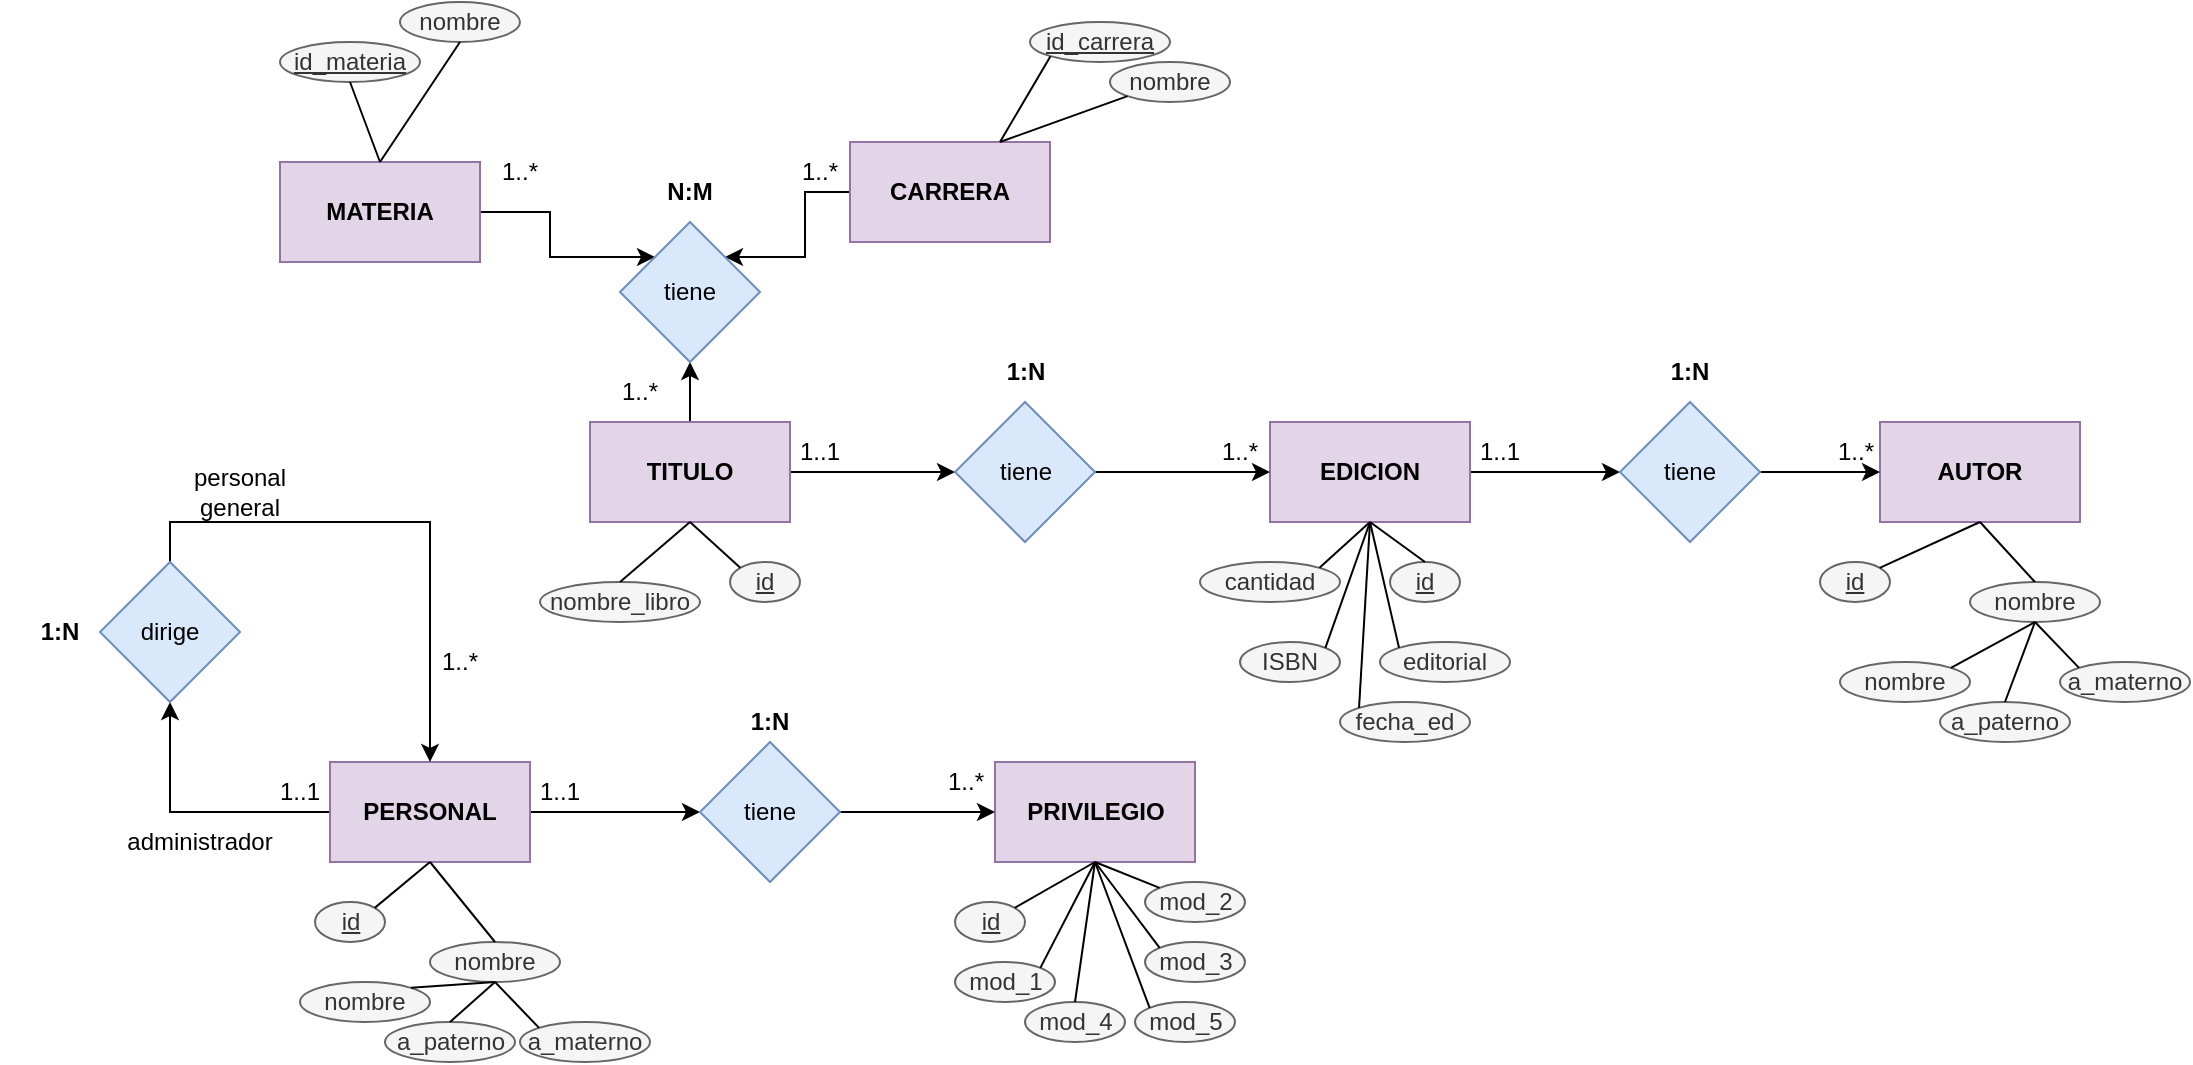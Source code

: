 <mxfile version="22.0.8" type="github">
  <diagram name="Página-1" id="HSlP6FoqzkFBQRf3kzmR">
    <mxGraphModel dx="475" dy="274" grid="1" gridSize="10" guides="1" tooltips="1" connect="1" arrows="1" fold="1" page="1" pageScale="1" pageWidth="1920" pageHeight="1200" math="0" shadow="0">
      <root>
        <mxCell id="0" />
        <mxCell id="1" parent="0" />
        <mxCell id="H_gzaQT-T3fIODqOxsTe-75" style="edgeStyle=orthogonalEdgeStyle;rounded=0;orthogonalLoop=1;jettySize=auto;html=1;exitX=1;exitY=0.5;exitDx=0;exitDy=0;entryX=0;entryY=0.5;entryDx=0;entryDy=0;" edge="1" parent="1" source="H_gzaQT-T3fIODqOxsTe-1" target="H_gzaQT-T3fIODqOxsTe-74">
          <mxGeometry relative="1" as="geometry" />
        </mxCell>
        <mxCell id="H_gzaQT-T3fIODqOxsTe-80" style="edgeStyle=orthogonalEdgeStyle;rounded=0;orthogonalLoop=1;jettySize=auto;html=1;exitX=0.5;exitY=0;exitDx=0;exitDy=0;entryX=0.5;entryY=1;entryDx=0;entryDy=0;" edge="1" parent="1" source="H_gzaQT-T3fIODqOxsTe-1" target="H_gzaQT-T3fIODqOxsTe-77">
          <mxGeometry relative="1" as="geometry" />
        </mxCell>
        <mxCell id="H_gzaQT-T3fIODqOxsTe-1" value="TITULO" style="rounded=0;whiteSpace=wrap;html=1;fillColor=#e1d5e7;strokeColor=#9673a6;fontStyle=1" vertex="1" parent="1">
          <mxGeometry x="445" y="210" width="100" height="50" as="geometry" />
        </mxCell>
        <mxCell id="H_gzaQT-T3fIODqOxsTe-85" style="edgeStyle=orthogonalEdgeStyle;rounded=0;orthogonalLoop=1;jettySize=auto;html=1;exitX=1;exitY=0.5;exitDx=0;exitDy=0;entryX=0;entryY=0.5;entryDx=0;entryDy=0;" edge="1" parent="1" source="H_gzaQT-T3fIODqOxsTe-2" target="H_gzaQT-T3fIODqOxsTe-84">
          <mxGeometry relative="1" as="geometry" />
        </mxCell>
        <mxCell id="H_gzaQT-T3fIODqOxsTe-88" style="edgeStyle=orthogonalEdgeStyle;rounded=0;orthogonalLoop=1;jettySize=auto;html=1;exitX=0;exitY=0.5;exitDx=0;exitDy=0;entryX=0.5;entryY=1;entryDx=0;entryDy=0;" edge="1" parent="1" source="H_gzaQT-T3fIODqOxsTe-2" target="H_gzaQT-T3fIODqOxsTe-87">
          <mxGeometry relative="1" as="geometry" />
        </mxCell>
        <mxCell id="H_gzaQT-T3fIODqOxsTe-2" value="PERSONAL" style="rounded=0;whiteSpace=wrap;html=1;fillColor=#e1d5e7;strokeColor=#9673a6;fontStyle=1" vertex="1" parent="1">
          <mxGeometry x="315" y="380" width="100" height="50" as="geometry" />
        </mxCell>
        <mxCell id="H_gzaQT-T3fIODqOxsTe-78" style="edgeStyle=orthogonalEdgeStyle;rounded=0;orthogonalLoop=1;jettySize=auto;html=1;exitX=0;exitY=0.5;exitDx=0;exitDy=0;entryX=1;entryY=0;entryDx=0;entryDy=0;" edge="1" parent="1" source="H_gzaQT-T3fIODqOxsTe-3" target="H_gzaQT-T3fIODqOxsTe-77">
          <mxGeometry relative="1" as="geometry" />
        </mxCell>
        <mxCell id="H_gzaQT-T3fIODqOxsTe-3" value="CARRERA" style="rounded=0;whiteSpace=wrap;html=1;fillColor=#e1d5e7;strokeColor=#9673a6;fontStyle=1" vertex="1" parent="1">
          <mxGeometry x="575" y="70" width="100" height="50" as="geometry" />
        </mxCell>
        <mxCell id="H_gzaQT-T3fIODqOxsTe-79" style="edgeStyle=orthogonalEdgeStyle;rounded=0;orthogonalLoop=1;jettySize=auto;html=1;exitX=1;exitY=0.5;exitDx=0;exitDy=0;entryX=0;entryY=0;entryDx=0;entryDy=0;" edge="1" parent="1" source="H_gzaQT-T3fIODqOxsTe-4" target="H_gzaQT-T3fIODqOxsTe-77">
          <mxGeometry relative="1" as="geometry" />
        </mxCell>
        <mxCell id="H_gzaQT-T3fIODqOxsTe-4" value="MATERIA" style="rounded=0;whiteSpace=wrap;html=1;fillColor=#e1d5e7;strokeColor=#9673a6;fontStyle=1" vertex="1" parent="1">
          <mxGeometry x="290" y="80" width="100" height="50" as="geometry" />
        </mxCell>
        <mxCell id="H_gzaQT-T3fIODqOxsTe-6" value="id_materia" style="ellipse;whiteSpace=wrap;html=1;fillColor=#f5f5f5;strokeColor=#666666;fontColor=#333333;fontStyle=4" vertex="1" parent="1">
          <mxGeometry x="290" y="20" width="70" height="20" as="geometry" />
        </mxCell>
        <mxCell id="H_gzaQT-T3fIODqOxsTe-7" value="nombre" style="ellipse;whiteSpace=wrap;html=1;fillColor=#f5f5f5;strokeColor=#666666;fontColor=#333333;" vertex="1" parent="1">
          <mxGeometry x="350" width="60" height="20" as="geometry" />
        </mxCell>
        <mxCell id="H_gzaQT-T3fIODqOxsTe-11" value="nombre" style="ellipse;whiteSpace=wrap;html=1;fillColor=#f5f5f5;strokeColor=#666666;fontColor=#333333;" vertex="1" parent="1">
          <mxGeometry x="705" y="30" width="60" height="20" as="geometry" />
        </mxCell>
        <mxCell id="H_gzaQT-T3fIODqOxsTe-12" value="nombre_libro" style="ellipse;whiteSpace=wrap;html=1;fillColor=#f5f5f5;strokeColor=#666666;fontColor=#333333;" vertex="1" parent="1">
          <mxGeometry x="420" y="290" width="80" height="20" as="geometry" />
        </mxCell>
        <mxCell id="H_gzaQT-T3fIODqOxsTe-16" value="fecha_ed" style="ellipse;whiteSpace=wrap;html=1;fillColor=#f5f5f5;strokeColor=#666666;fontColor=#333333;" vertex="1" parent="1">
          <mxGeometry x="820" y="350" width="65" height="20" as="geometry" />
        </mxCell>
        <mxCell id="H_gzaQT-T3fIODqOxsTe-18" value="cantidad" style="ellipse;whiteSpace=wrap;html=1;fillColor=#f5f5f5;strokeColor=#666666;fontColor=#333333;" vertex="1" parent="1">
          <mxGeometry x="750" y="280" width="70" height="20" as="geometry" />
        </mxCell>
        <mxCell id="H_gzaQT-T3fIODqOxsTe-20" value="id" style="ellipse;whiteSpace=wrap;html=1;fillColor=#f5f5f5;strokeColor=#666666;fontColor=#333333;fontStyle=4" vertex="1" parent="1">
          <mxGeometry x="1060" y="280" width="35" height="20" as="geometry" />
        </mxCell>
        <mxCell id="H_gzaQT-T3fIODqOxsTe-21" value="id_carrera" style="ellipse;whiteSpace=wrap;html=1;fillColor=#f5f5f5;strokeColor=#666666;fontColor=#333333;fontStyle=4" vertex="1" parent="1">
          <mxGeometry x="665" y="10" width="70" height="20" as="geometry" />
        </mxCell>
        <mxCell id="H_gzaQT-T3fIODqOxsTe-22" value="PRIVILEGIO" style="rounded=0;whiteSpace=wrap;html=1;fillColor=#e1d5e7;strokeColor=#9673a6;fontStyle=1" vertex="1" parent="1">
          <mxGeometry x="647.5" y="380" width="100" height="50" as="geometry" />
        </mxCell>
        <mxCell id="H_gzaQT-T3fIODqOxsTe-82" style="edgeStyle=orthogonalEdgeStyle;rounded=0;orthogonalLoop=1;jettySize=auto;html=1;exitX=1;exitY=0.5;exitDx=0;exitDy=0;entryX=0;entryY=0.5;entryDx=0;entryDy=0;" edge="1" parent="1" source="H_gzaQT-T3fIODqOxsTe-23" target="H_gzaQT-T3fIODqOxsTe-81">
          <mxGeometry relative="1" as="geometry" />
        </mxCell>
        <mxCell id="H_gzaQT-T3fIODqOxsTe-23" value="EDICION" style="rounded=0;whiteSpace=wrap;html=1;fillColor=#e1d5e7;strokeColor=#9673a6;fontStyle=1" vertex="1" parent="1">
          <mxGeometry x="785" y="210" width="100" height="50" as="geometry" />
        </mxCell>
        <mxCell id="H_gzaQT-T3fIODqOxsTe-25" value="AUTOR" style="rounded=0;whiteSpace=wrap;html=1;fillColor=#e1d5e7;strokeColor=#9673a6;fontStyle=1" vertex="1" parent="1">
          <mxGeometry x="1090" y="210" width="100" height="50" as="geometry" />
        </mxCell>
        <mxCell id="H_gzaQT-T3fIODqOxsTe-26" value="ISBN" style="ellipse;whiteSpace=wrap;html=1;fillColor=#f5f5f5;strokeColor=#666666;fontColor=#333333;" vertex="1" parent="1">
          <mxGeometry x="770" y="320" width="50" height="20" as="geometry" />
        </mxCell>
        <mxCell id="H_gzaQT-T3fIODqOxsTe-27" value="editorial" style="ellipse;whiteSpace=wrap;html=1;fillColor=#f5f5f5;strokeColor=#666666;fontColor=#333333;" vertex="1" parent="1">
          <mxGeometry x="840" y="320" width="65" height="20" as="geometry" />
        </mxCell>
        <mxCell id="H_gzaQT-T3fIODqOxsTe-28" value="a_paterno" style="ellipse;whiteSpace=wrap;html=1;fillColor=#f5f5f5;strokeColor=#666666;fontColor=#333333;" vertex="1" parent="1">
          <mxGeometry x="1120" y="350" width="65" height="20" as="geometry" />
        </mxCell>
        <mxCell id="H_gzaQT-T3fIODqOxsTe-29" value="a_materno" style="ellipse;whiteSpace=wrap;html=1;fillColor=#f5f5f5;strokeColor=#666666;fontColor=#333333;" vertex="1" parent="1">
          <mxGeometry x="1180" y="330" width="65" height="20" as="geometry" />
        </mxCell>
        <mxCell id="H_gzaQT-T3fIODqOxsTe-30" value="nombre" style="ellipse;whiteSpace=wrap;html=1;fillColor=#f5f5f5;strokeColor=#666666;fontColor=#333333;" vertex="1" parent="1">
          <mxGeometry x="1070" y="330" width="65" height="20" as="geometry" />
        </mxCell>
        <mxCell id="H_gzaQT-T3fIODqOxsTe-31" value="nombre" style="ellipse;whiteSpace=wrap;html=1;fillColor=#f5f5f5;strokeColor=#666666;fontColor=#333333;" vertex="1" parent="1">
          <mxGeometry x="1135" y="290" width="65" height="20" as="geometry" />
        </mxCell>
        <mxCell id="H_gzaQT-T3fIODqOxsTe-32" value="id" style="ellipse;whiteSpace=wrap;html=1;fillColor=#f5f5f5;strokeColor=#666666;fontColor=#333333;fontStyle=4" vertex="1" parent="1">
          <mxGeometry x="845" y="280" width="35" height="20" as="geometry" />
        </mxCell>
        <mxCell id="H_gzaQT-T3fIODqOxsTe-34" value="id" style="ellipse;whiteSpace=wrap;html=1;fillColor=#f5f5f5;strokeColor=#666666;fontColor=#333333;fontStyle=4" vertex="1" parent="1">
          <mxGeometry x="515" y="280" width="35" height="20" as="geometry" />
        </mxCell>
        <mxCell id="H_gzaQT-T3fIODqOxsTe-35" value="id" style="ellipse;whiteSpace=wrap;html=1;fillColor=#f5f5f5;strokeColor=#666666;fontColor=#333333;fontStyle=4" vertex="1" parent="1">
          <mxGeometry x="307.5" y="450" width="35" height="20" as="geometry" />
        </mxCell>
        <mxCell id="H_gzaQT-T3fIODqOxsTe-36" value="a_paterno" style="ellipse;whiteSpace=wrap;html=1;fillColor=#f5f5f5;strokeColor=#666666;fontColor=#333333;" vertex="1" parent="1">
          <mxGeometry x="342.5" y="510" width="65" height="20" as="geometry" />
        </mxCell>
        <mxCell id="H_gzaQT-T3fIODqOxsTe-37" value="a_materno" style="ellipse;whiteSpace=wrap;html=1;fillColor=#f5f5f5;strokeColor=#666666;fontColor=#333333;" vertex="1" parent="1">
          <mxGeometry x="410" y="510" width="65" height="20" as="geometry" />
        </mxCell>
        <mxCell id="H_gzaQT-T3fIODqOxsTe-38" value="nombre" style="ellipse;whiteSpace=wrap;html=1;fillColor=#f5f5f5;strokeColor=#666666;fontColor=#333333;" vertex="1" parent="1">
          <mxGeometry x="300" y="490" width="65" height="20" as="geometry" />
        </mxCell>
        <mxCell id="H_gzaQT-T3fIODqOxsTe-39" value="nombre" style="ellipse;whiteSpace=wrap;html=1;fillColor=#f5f5f5;strokeColor=#666666;fontColor=#333333;" vertex="1" parent="1">
          <mxGeometry x="365" y="470" width="65" height="20" as="geometry" />
        </mxCell>
        <mxCell id="H_gzaQT-T3fIODqOxsTe-40" value="id" style="ellipse;whiteSpace=wrap;html=1;fillColor=#f5f5f5;strokeColor=#666666;fontColor=#333333;fontStyle=4" vertex="1" parent="1">
          <mxGeometry x="627.5" y="450" width="35" height="20" as="geometry" />
        </mxCell>
        <mxCell id="H_gzaQT-T3fIODqOxsTe-41" value="mod_1" style="ellipse;whiteSpace=wrap;html=1;fillColor=#f5f5f5;strokeColor=#666666;fontColor=#333333;fontStyle=0" vertex="1" parent="1">
          <mxGeometry x="627.5" y="480" width="50" height="20" as="geometry" />
        </mxCell>
        <mxCell id="H_gzaQT-T3fIODqOxsTe-42" value="mod_2" style="ellipse;whiteSpace=wrap;html=1;fillColor=#f5f5f5;strokeColor=#666666;fontColor=#333333;fontStyle=0" vertex="1" parent="1">
          <mxGeometry x="722.5" y="440" width="50" height="20" as="geometry" />
        </mxCell>
        <mxCell id="H_gzaQT-T3fIODqOxsTe-43" value="mod_3" style="ellipse;whiteSpace=wrap;html=1;fillColor=#f5f5f5;strokeColor=#666666;fontColor=#333333;fontStyle=0" vertex="1" parent="1">
          <mxGeometry x="722.5" y="470" width="50" height="20" as="geometry" />
        </mxCell>
        <mxCell id="H_gzaQT-T3fIODqOxsTe-44" value="mod_4" style="ellipse;whiteSpace=wrap;html=1;fillColor=#f5f5f5;strokeColor=#666666;fontColor=#333333;fontStyle=0" vertex="1" parent="1">
          <mxGeometry x="662.5" y="500" width="50" height="20" as="geometry" />
        </mxCell>
        <mxCell id="H_gzaQT-T3fIODqOxsTe-45" value="mod_5" style="ellipse;whiteSpace=wrap;html=1;fillColor=#f5f5f5;strokeColor=#666666;fontColor=#333333;fontStyle=0" vertex="1" parent="1">
          <mxGeometry x="717.5" y="500" width="50" height="20" as="geometry" />
        </mxCell>
        <mxCell id="H_gzaQT-T3fIODqOxsTe-46" value="" style="endArrow=none;html=1;rounded=0;entryX=0.5;entryY=1;entryDx=0;entryDy=0;exitX=0.5;exitY=0;exitDx=0;exitDy=0;" edge="1" parent="1" source="H_gzaQT-T3fIODqOxsTe-4" target="H_gzaQT-T3fIODqOxsTe-6">
          <mxGeometry width="50" height="50" relative="1" as="geometry">
            <mxPoint x="460" y="150" as="sourcePoint" />
            <mxPoint x="510" y="100" as="targetPoint" />
          </mxGeometry>
        </mxCell>
        <mxCell id="H_gzaQT-T3fIODqOxsTe-47" value="" style="endArrow=none;html=1;rounded=0;entryX=0.5;entryY=1;entryDx=0;entryDy=0;exitX=0.5;exitY=0;exitDx=0;exitDy=0;" edge="1" parent="1" source="H_gzaQT-T3fIODqOxsTe-4" target="H_gzaQT-T3fIODqOxsTe-7">
          <mxGeometry width="50" height="50" relative="1" as="geometry">
            <mxPoint x="350" y="90" as="sourcePoint" />
            <mxPoint x="335" y="50" as="targetPoint" />
          </mxGeometry>
        </mxCell>
        <mxCell id="H_gzaQT-T3fIODqOxsTe-48" value="" style="endArrow=none;html=1;rounded=0;entryX=0;entryY=1;entryDx=0;entryDy=0;exitX=0.75;exitY=0;exitDx=0;exitDy=0;" edge="1" parent="1" source="H_gzaQT-T3fIODqOxsTe-3" target="H_gzaQT-T3fIODqOxsTe-11">
          <mxGeometry width="50" height="50" relative="1" as="geometry">
            <mxPoint x="685" y="140" as="sourcePoint" />
            <mxPoint x="735" y="90" as="targetPoint" />
          </mxGeometry>
        </mxCell>
        <mxCell id="H_gzaQT-T3fIODqOxsTe-49" value="" style="endArrow=none;html=1;rounded=0;entryX=0;entryY=1;entryDx=0;entryDy=0;exitX=0.75;exitY=0;exitDx=0;exitDy=0;" edge="1" parent="1" source="H_gzaQT-T3fIODqOxsTe-3" target="H_gzaQT-T3fIODqOxsTe-21">
          <mxGeometry width="50" height="50" relative="1" as="geometry">
            <mxPoint x="660" y="80" as="sourcePoint" />
            <mxPoint x="745" y="60" as="targetPoint" />
          </mxGeometry>
        </mxCell>
        <mxCell id="H_gzaQT-T3fIODqOxsTe-50" value="" style="endArrow=none;html=1;rounded=0;entryX=0.5;entryY=1;entryDx=0;entryDy=0;exitX=0.5;exitY=0;exitDx=0;exitDy=0;" edge="1" parent="1" source="H_gzaQT-T3fIODqOxsTe-12" target="H_gzaQT-T3fIODqOxsTe-1">
          <mxGeometry width="50" height="50" relative="1" as="geometry">
            <mxPoint x="470" y="310" as="sourcePoint" />
            <mxPoint x="520" y="260" as="targetPoint" />
          </mxGeometry>
        </mxCell>
        <mxCell id="H_gzaQT-T3fIODqOxsTe-51" value="" style="endArrow=none;html=1;rounded=0;entryX=0.5;entryY=1;entryDx=0;entryDy=0;exitX=0;exitY=0;exitDx=0;exitDy=0;" edge="1" parent="1" source="H_gzaQT-T3fIODqOxsTe-34" target="H_gzaQT-T3fIODqOxsTe-1">
          <mxGeometry width="50" height="50" relative="1" as="geometry">
            <mxPoint x="470" y="300" as="sourcePoint" />
            <mxPoint x="506" y="276" as="targetPoint" />
          </mxGeometry>
        </mxCell>
        <mxCell id="H_gzaQT-T3fIODqOxsTe-52" value="" style="endArrow=none;html=1;rounded=0;entryX=0.5;entryY=1;entryDx=0;entryDy=0;exitX=0.5;exitY=0;exitDx=0;exitDy=0;" edge="1" parent="1" source="H_gzaQT-T3fIODqOxsTe-32" target="H_gzaQT-T3fIODqOxsTe-23">
          <mxGeometry width="50" height="50" relative="1" as="geometry">
            <mxPoint x="830" y="310" as="sourcePoint" />
            <mxPoint x="880" y="260" as="targetPoint" />
          </mxGeometry>
        </mxCell>
        <mxCell id="H_gzaQT-T3fIODqOxsTe-53" value="" style="endArrow=none;html=1;rounded=0;entryX=0.5;entryY=1;entryDx=0;entryDy=0;exitX=1;exitY=0;exitDx=0;exitDy=0;" edge="1" parent="1" source="H_gzaQT-T3fIODqOxsTe-18" target="H_gzaQT-T3fIODqOxsTe-23">
          <mxGeometry width="50" height="50" relative="1" as="geometry">
            <mxPoint x="873" y="290" as="sourcePoint" />
            <mxPoint x="845" y="270" as="targetPoint" />
          </mxGeometry>
        </mxCell>
        <mxCell id="H_gzaQT-T3fIODqOxsTe-54" value="" style="endArrow=none;html=1;rounded=0;entryX=0.5;entryY=1;entryDx=0;entryDy=0;exitX=0;exitY=0;exitDx=0;exitDy=0;" edge="1" parent="1" source="H_gzaQT-T3fIODqOxsTe-27" target="H_gzaQT-T3fIODqOxsTe-23">
          <mxGeometry width="50" height="50" relative="1" as="geometry">
            <mxPoint x="820" y="293" as="sourcePoint" />
            <mxPoint x="845" y="270" as="targetPoint" />
          </mxGeometry>
        </mxCell>
        <mxCell id="H_gzaQT-T3fIODqOxsTe-56" value="" style="endArrow=none;html=1;rounded=0;entryX=0.5;entryY=1;entryDx=0;entryDy=0;exitX=0;exitY=0;exitDx=0;exitDy=0;" edge="1" parent="1" source="H_gzaQT-T3fIODqOxsTe-16" target="H_gzaQT-T3fIODqOxsTe-23">
          <mxGeometry width="50" height="50" relative="1" as="geometry">
            <mxPoint x="859" y="333" as="sourcePoint" />
            <mxPoint x="845" y="270" as="targetPoint" />
          </mxGeometry>
        </mxCell>
        <mxCell id="H_gzaQT-T3fIODqOxsTe-57" value="" style="endArrow=none;html=1;rounded=0;entryX=0.5;entryY=1;entryDx=0;entryDy=0;exitX=1;exitY=0;exitDx=0;exitDy=0;" edge="1" parent="1" source="H_gzaQT-T3fIODqOxsTe-26" target="H_gzaQT-T3fIODqOxsTe-23">
          <mxGeometry width="50" height="50" relative="1" as="geometry">
            <mxPoint x="839" y="363" as="sourcePoint" />
            <mxPoint x="845" y="270" as="targetPoint" />
          </mxGeometry>
        </mxCell>
        <mxCell id="H_gzaQT-T3fIODqOxsTe-58" value="" style="endArrow=none;html=1;rounded=0;entryX=0.5;entryY=1;entryDx=0;entryDy=0;exitX=1;exitY=0;exitDx=0;exitDy=0;" edge="1" parent="1" source="H_gzaQT-T3fIODqOxsTe-20" target="H_gzaQT-T3fIODqOxsTe-25">
          <mxGeometry width="50" height="50" relative="1" as="geometry">
            <mxPoint x="1070" y="310" as="sourcePoint" />
            <mxPoint x="1120" y="260" as="targetPoint" />
          </mxGeometry>
        </mxCell>
        <mxCell id="H_gzaQT-T3fIODqOxsTe-59" value="" style="endArrow=none;html=1;rounded=0;entryX=0.5;entryY=1;entryDx=0;entryDy=0;exitX=0.5;exitY=0;exitDx=0;exitDy=0;" edge="1" parent="1" source="H_gzaQT-T3fIODqOxsTe-31" target="H_gzaQT-T3fIODqOxsTe-25">
          <mxGeometry width="50" height="50" relative="1" as="geometry">
            <mxPoint x="1100" y="293" as="sourcePoint" />
            <mxPoint x="1150" y="270" as="targetPoint" />
          </mxGeometry>
        </mxCell>
        <mxCell id="H_gzaQT-T3fIODqOxsTe-60" value="" style="endArrow=none;html=1;rounded=0;entryX=0.5;entryY=1;entryDx=0;entryDy=0;exitX=0.5;exitY=0;exitDx=0;exitDy=0;" edge="1" parent="1" source="H_gzaQT-T3fIODqOxsTe-28" target="H_gzaQT-T3fIODqOxsTe-31">
          <mxGeometry width="50" height="50" relative="1" as="geometry">
            <mxPoint x="1178" y="300" as="sourcePoint" />
            <mxPoint x="1150" y="270" as="targetPoint" />
          </mxGeometry>
        </mxCell>
        <mxCell id="H_gzaQT-T3fIODqOxsTe-61" value="" style="endArrow=none;html=1;rounded=0;entryX=0.5;entryY=1;entryDx=0;entryDy=0;exitX=1;exitY=0;exitDx=0;exitDy=0;" edge="1" parent="1" source="H_gzaQT-T3fIODqOxsTe-30" target="H_gzaQT-T3fIODqOxsTe-31">
          <mxGeometry width="50" height="50" relative="1" as="geometry">
            <mxPoint x="1163" y="360" as="sourcePoint" />
            <mxPoint x="1178" y="320" as="targetPoint" />
          </mxGeometry>
        </mxCell>
        <mxCell id="H_gzaQT-T3fIODqOxsTe-62" value="" style="endArrow=none;html=1;rounded=0;entryX=0.5;entryY=1;entryDx=0;entryDy=0;exitX=0;exitY=0;exitDx=0;exitDy=0;" edge="1" parent="1" source="H_gzaQT-T3fIODqOxsTe-29" target="H_gzaQT-T3fIODqOxsTe-31">
          <mxGeometry width="50" height="50" relative="1" as="geometry">
            <mxPoint x="1136" y="343" as="sourcePoint" />
            <mxPoint x="1178" y="320" as="targetPoint" />
          </mxGeometry>
        </mxCell>
        <mxCell id="H_gzaQT-T3fIODqOxsTe-63" value="" style="endArrow=none;html=1;rounded=0;entryX=0.5;entryY=1;entryDx=0;entryDy=0;exitX=1;exitY=0;exitDx=0;exitDy=0;" edge="1" parent="1" source="H_gzaQT-T3fIODqOxsTe-35" target="H_gzaQT-T3fIODqOxsTe-2">
          <mxGeometry width="50" height="50" relative="1" as="geometry">
            <mxPoint x="425" y="500" as="sourcePoint" />
            <mxPoint x="475" y="450" as="targetPoint" />
          </mxGeometry>
        </mxCell>
        <mxCell id="H_gzaQT-T3fIODqOxsTe-64" value="" style="endArrow=none;html=1;rounded=0;entryX=0.5;entryY=1;entryDx=0;entryDy=0;exitX=0.5;exitY=0;exitDx=0;exitDy=0;" edge="1" parent="1" source="H_gzaQT-T3fIODqOxsTe-39" target="H_gzaQT-T3fIODqOxsTe-2">
          <mxGeometry width="50" height="50" relative="1" as="geometry">
            <mxPoint x="347" y="463" as="sourcePoint" />
            <mxPoint x="375" y="440" as="targetPoint" />
          </mxGeometry>
        </mxCell>
        <mxCell id="H_gzaQT-T3fIODqOxsTe-65" value="" style="endArrow=none;html=1;rounded=0;entryX=0.5;entryY=1;entryDx=0;entryDy=0;exitX=1;exitY=0;exitDx=0;exitDy=0;" edge="1" parent="1" source="H_gzaQT-T3fIODqOxsTe-38" target="H_gzaQT-T3fIODqOxsTe-39">
          <mxGeometry width="50" height="50" relative="1" as="geometry">
            <mxPoint x="408" y="480" as="sourcePoint" />
            <mxPoint x="375" y="440" as="targetPoint" />
          </mxGeometry>
        </mxCell>
        <mxCell id="H_gzaQT-T3fIODqOxsTe-66" value="" style="endArrow=none;html=1;rounded=0;entryX=0.5;entryY=1;entryDx=0;entryDy=0;exitX=0.5;exitY=0;exitDx=0;exitDy=0;" edge="1" parent="1" source="H_gzaQT-T3fIODqOxsTe-36" target="H_gzaQT-T3fIODqOxsTe-39">
          <mxGeometry width="50" height="50" relative="1" as="geometry">
            <mxPoint x="365" y="503" as="sourcePoint" />
            <mxPoint x="408" y="500" as="targetPoint" />
          </mxGeometry>
        </mxCell>
        <mxCell id="H_gzaQT-T3fIODqOxsTe-67" value="" style="endArrow=none;html=1;rounded=0;entryX=0.5;entryY=1;entryDx=0;entryDy=0;exitX=0;exitY=0;exitDx=0;exitDy=0;" edge="1" parent="1" source="H_gzaQT-T3fIODqOxsTe-37" target="H_gzaQT-T3fIODqOxsTe-39">
          <mxGeometry width="50" height="50" relative="1" as="geometry">
            <mxPoint x="385" y="520" as="sourcePoint" />
            <mxPoint x="408" y="500" as="targetPoint" />
          </mxGeometry>
        </mxCell>
        <mxCell id="H_gzaQT-T3fIODqOxsTe-68" value="" style="endArrow=none;html=1;rounded=0;entryX=0.5;entryY=1;entryDx=0;entryDy=0;exitX=1;exitY=0;exitDx=0;exitDy=0;" edge="1" parent="1" source="H_gzaQT-T3fIODqOxsTe-40" target="H_gzaQT-T3fIODqOxsTe-22">
          <mxGeometry width="50" height="50" relative="1" as="geometry">
            <mxPoint x="677.5" y="500" as="sourcePoint" />
            <mxPoint x="727.5" y="450" as="targetPoint" />
          </mxGeometry>
        </mxCell>
        <mxCell id="H_gzaQT-T3fIODqOxsTe-69" value="" style="endArrow=none;html=1;rounded=0;entryX=0.5;entryY=1;entryDx=0;entryDy=0;exitX=1;exitY=0;exitDx=0;exitDy=0;" edge="1" parent="1" source="H_gzaQT-T3fIODqOxsTe-41" target="H_gzaQT-T3fIODqOxsTe-22">
          <mxGeometry width="50" height="50" relative="1" as="geometry">
            <mxPoint x="667.5" y="463" as="sourcePoint" />
            <mxPoint x="707.5" y="440" as="targetPoint" />
          </mxGeometry>
        </mxCell>
        <mxCell id="H_gzaQT-T3fIODqOxsTe-70" value="" style="endArrow=none;html=1;rounded=0;entryX=0.5;entryY=1;entryDx=0;entryDy=0;exitX=0.5;exitY=0;exitDx=0;exitDy=0;" edge="1" parent="1" source="H_gzaQT-T3fIODqOxsTe-44" target="H_gzaQT-T3fIODqOxsTe-22">
          <mxGeometry width="50" height="50" relative="1" as="geometry">
            <mxPoint x="680.5" y="493" as="sourcePoint" />
            <mxPoint x="707.5" y="440" as="targetPoint" />
          </mxGeometry>
        </mxCell>
        <mxCell id="H_gzaQT-T3fIODqOxsTe-71" value="" style="endArrow=none;html=1;rounded=0;entryX=0.5;entryY=1;entryDx=0;entryDy=0;exitX=0;exitY=0;exitDx=0;exitDy=0;" edge="1" parent="1" source="H_gzaQT-T3fIODqOxsTe-42" target="H_gzaQT-T3fIODqOxsTe-22">
          <mxGeometry width="50" height="50" relative="1" as="geometry">
            <mxPoint x="697.5" y="510" as="sourcePoint" />
            <mxPoint x="707.5" y="440" as="targetPoint" />
          </mxGeometry>
        </mxCell>
        <mxCell id="H_gzaQT-T3fIODqOxsTe-72" value="" style="endArrow=none;html=1;rounded=0;entryX=0.5;entryY=1;entryDx=0;entryDy=0;exitX=0;exitY=0;exitDx=0;exitDy=0;" edge="1" parent="1" source="H_gzaQT-T3fIODqOxsTe-43" target="H_gzaQT-T3fIODqOxsTe-22">
          <mxGeometry width="50" height="50" relative="1" as="geometry">
            <mxPoint x="739.5" y="453" as="sourcePoint" />
            <mxPoint x="707.5" y="440" as="targetPoint" />
          </mxGeometry>
        </mxCell>
        <mxCell id="H_gzaQT-T3fIODqOxsTe-73" value="" style="endArrow=none;html=1;rounded=0;entryX=0.5;entryY=1;entryDx=0;entryDy=0;exitX=0;exitY=0;exitDx=0;exitDy=0;" edge="1" parent="1" source="H_gzaQT-T3fIODqOxsTe-45" target="H_gzaQT-T3fIODqOxsTe-22">
          <mxGeometry width="50" height="50" relative="1" as="geometry">
            <mxPoint x="697.5" y="510" as="sourcePoint" />
            <mxPoint x="707.5" y="440" as="targetPoint" />
          </mxGeometry>
        </mxCell>
        <mxCell id="H_gzaQT-T3fIODqOxsTe-76" style="edgeStyle=orthogonalEdgeStyle;rounded=0;orthogonalLoop=1;jettySize=auto;html=1;exitX=1;exitY=0.5;exitDx=0;exitDy=0;entryX=0;entryY=0.5;entryDx=0;entryDy=0;" edge="1" parent="1" source="H_gzaQT-T3fIODqOxsTe-74" target="H_gzaQT-T3fIODqOxsTe-23">
          <mxGeometry relative="1" as="geometry" />
        </mxCell>
        <mxCell id="H_gzaQT-T3fIODqOxsTe-74" value="tiene" style="rhombus;whiteSpace=wrap;html=1;fillColor=#dae8fc;strokeColor=#6c8ebf;" vertex="1" parent="1">
          <mxGeometry x="627.5" y="200" width="70" height="70" as="geometry" />
        </mxCell>
        <mxCell id="H_gzaQT-T3fIODqOxsTe-77" value="tiene" style="rhombus;whiteSpace=wrap;html=1;fillColor=#dae8fc;strokeColor=#6c8ebf;" vertex="1" parent="1">
          <mxGeometry x="460" y="110" width="70" height="70" as="geometry" />
        </mxCell>
        <mxCell id="H_gzaQT-T3fIODqOxsTe-83" style="edgeStyle=orthogonalEdgeStyle;rounded=0;orthogonalLoop=1;jettySize=auto;html=1;exitX=1;exitY=0.5;exitDx=0;exitDy=0;entryX=0;entryY=0.5;entryDx=0;entryDy=0;" edge="1" parent="1" source="H_gzaQT-T3fIODqOxsTe-81" target="H_gzaQT-T3fIODqOxsTe-25">
          <mxGeometry relative="1" as="geometry" />
        </mxCell>
        <mxCell id="H_gzaQT-T3fIODqOxsTe-81" value="tiene" style="rhombus;whiteSpace=wrap;html=1;fillColor=#dae8fc;strokeColor=#6c8ebf;" vertex="1" parent="1">
          <mxGeometry x="960" y="200" width="70" height="70" as="geometry" />
        </mxCell>
        <mxCell id="H_gzaQT-T3fIODqOxsTe-86" style="edgeStyle=orthogonalEdgeStyle;rounded=0;orthogonalLoop=1;jettySize=auto;html=1;exitX=1;exitY=0.5;exitDx=0;exitDy=0;entryX=0;entryY=0.5;entryDx=0;entryDy=0;" edge="1" parent="1" source="H_gzaQT-T3fIODqOxsTe-84" target="H_gzaQT-T3fIODqOxsTe-22">
          <mxGeometry relative="1" as="geometry" />
        </mxCell>
        <mxCell id="H_gzaQT-T3fIODqOxsTe-84" value="tiene" style="rhombus;whiteSpace=wrap;html=1;fillColor=#dae8fc;strokeColor=#6c8ebf;" vertex="1" parent="1">
          <mxGeometry x="500" y="370" width="70" height="70" as="geometry" />
        </mxCell>
        <mxCell id="H_gzaQT-T3fIODqOxsTe-89" style="edgeStyle=orthogonalEdgeStyle;rounded=0;orthogonalLoop=1;jettySize=auto;html=1;exitX=0.5;exitY=0;exitDx=0;exitDy=0;entryX=0.5;entryY=0;entryDx=0;entryDy=0;" edge="1" parent="1" source="H_gzaQT-T3fIODqOxsTe-87" target="H_gzaQT-T3fIODqOxsTe-2">
          <mxGeometry relative="1" as="geometry" />
        </mxCell>
        <mxCell id="H_gzaQT-T3fIODqOxsTe-87" value="dirige" style="rhombus;whiteSpace=wrap;html=1;fillColor=#dae8fc;strokeColor=#6c8ebf;" vertex="1" parent="1">
          <mxGeometry x="200" y="280" width="70" height="70" as="geometry" />
        </mxCell>
        <mxCell id="H_gzaQT-T3fIODqOxsTe-90" value="1..*" style="text;html=1;strokeColor=none;fillColor=none;align=center;verticalAlign=middle;whiteSpace=wrap;rounded=0;" vertex="1" parent="1">
          <mxGeometry x="440" y="180" width="60" height="30" as="geometry" />
        </mxCell>
        <mxCell id="H_gzaQT-T3fIODqOxsTe-91" value="1..*" style="text;html=1;strokeColor=none;fillColor=none;align=center;verticalAlign=middle;whiteSpace=wrap;rounded=0;" vertex="1" parent="1">
          <mxGeometry x="380" y="70" width="60" height="30" as="geometry" />
        </mxCell>
        <mxCell id="H_gzaQT-T3fIODqOxsTe-92" value="1..*" style="text;html=1;strokeColor=none;fillColor=none;align=center;verticalAlign=middle;whiteSpace=wrap;rounded=0;" vertex="1" parent="1">
          <mxGeometry x="530" y="70" width="60" height="30" as="geometry" />
        </mxCell>
        <mxCell id="H_gzaQT-T3fIODqOxsTe-93" value="N:M" style="text;html=1;strokeColor=none;fillColor=none;align=center;verticalAlign=middle;whiteSpace=wrap;rounded=0;fontStyle=1" vertex="1" parent="1">
          <mxGeometry x="465" y="80" width="60" height="30" as="geometry" />
        </mxCell>
        <mxCell id="H_gzaQT-T3fIODqOxsTe-94" value="1:N" style="text;html=1;strokeColor=none;fillColor=none;align=center;verticalAlign=middle;whiteSpace=wrap;rounded=0;fontStyle=1" vertex="1" parent="1">
          <mxGeometry x="632.5" y="170" width="60" height="30" as="geometry" />
        </mxCell>
        <mxCell id="H_gzaQT-T3fIODqOxsTe-95" value="1..*" style="text;html=1;strokeColor=none;fillColor=none;align=center;verticalAlign=middle;whiteSpace=wrap;rounded=0;" vertex="1" parent="1">
          <mxGeometry x="740" y="210" width="60" height="30" as="geometry" />
        </mxCell>
        <mxCell id="H_gzaQT-T3fIODqOxsTe-96" value="1..1" style="text;html=1;strokeColor=none;fillColor=none;align=center;verticalAlign=middle;whiteSpace=wrap;rounded=0;" vertex="1" parent="1">
          <mxGeometry x="530" y="210" width="60" height="30" as="geometry" />
        </mxCell>
        <mxCell id="H_gzaQT-T3fIODqOxsTe-97" value="1:N" style="text;html=1;strokeColor=none;fillColor=none;align=center;verticalAlign=middle;whiteSpace=wrap;rounded=0;fontStyle=1" vertex="1" parent="1">
          <mxGeometry x="965" y="170" width="60" height="30" as="geometry" />
        </mxCell>
        <mxCell id="H_gzaQT-T3fIODqOxsTe-98" value="1..1" style="text;html=1;strokeColor=none;fillColor=none;align=center;verticalAlign=middle;whiteSpace=wrap;rounded=0;" vertex="1" parent="1">
          <mxGeometry x="870" y="210" width="60" height="30" as="geometry" />
        </mxCell>
        <mxCell id="H_gzaQT-T3fIODqOxsTe-99" value="1..*" style="text;html=1;strokeColor=none;fillColor=none;align=center;verticalAlign=middle;whiteSpace=wrap;rounded=0;" vertex="1" parent="1">
          <mxGeometry x="1047.5" y="210" width="60" height="30" as="geometry" />
        </mxCell>
        <mxCell id="H_gzaQT-T3fIODqOxsTe-100" value="1:N" style="text;html=1;strokeColor=none;fillColor=none;align=center;verticalAlign=middle;whiteSpace=wrap;rounded=0;fontStyle=1" vertex="1" parent="1">
          <mxGeometry x="505" y="345" width="60" height="30" as="geometry" />
        </mxCell>
        <mxCell id="H_gzaQT-T3fIODqOxsTe-101" value="1:N" style="text;html=1;strokeColor=none;fillColor=none;align=center;verticalAlign=middle;whiteSpace=wrap;rounded=0;fontStyle=1" vertex="1" parent="1">
          <mxGeometry x="150" y="300" width="60" height="30" as="geometry" />
        </mxCell>
        <mxCell id="H_gzaQT-T3fIODqOxsTe-102" value="1..1" style="text;html=1;strokeColor=none;fillColor=none;align=center;verticalAlign=middle;whiteSpace=wrap;rounded=0;" vertex="1" parent="1">
          <mxGeometry x="400" y="380" width="60" height="30" as="geometry" />
        </mxCell>
        <mxCell id="H_gzaQT-T3fIODqOxsTe-103" value="1..*" style="text;html=1;strokeColor=none;fillColor=none;align=center;verticalAlign=middle;whiteSpace=wrap;rounded=0;" vertex="1" parent="1">
          <mxGeometry x="602.5" y="375" width="60" height="30" as="geometry" />
        </mxCell>
        <mxCell id="H_gzaQT-T3fIODqOxsTe-104" value="1..1" style="text;html=1;strokeColor=none;fillColor=none;align=center;verticalAlign=middle;whiteSpace=wrap;rounded=0;" vertex="1" parent="1">
          <mxGeometry x="270" y="380" width="60" height="30" as="geometry" />
        </mxCell>
        <mxCell id="H_gzaQT-T3fIODqOxsTe-105" value="1..*" style="text;html=1;strokeColor=none;fillColor=none;align=center;verticalAlign=middle;whiteSpace=wrap;rounded=0;" vertex="1" parent="1">
          <mxGeometry x="350" y="315" width="60" height="30" as="geometry" />
        </mxCell>
        <mxCell id="H_gzaQT-T3fIODqOxsTe-106" value="administrador" style="text;html=1;strokeColor=none;fillColor=none;align=center;verticalAlign=middle;whiteSpace=wrap;rounded=0;" vertex="1" parent="1">
          <mxGeometry x="220" y="405" width="60" height="30" as="geometry" />
        </mxCell>
        <mxCell id="H_gzaQT-T3fIODqOxsTe-107" value="personal general" style="text;html=1;strokeColor=none;fillColor=none;align=center;verticalAlign=middle;whiteSpace=wrap;rounded=0;" vertex="1" parent="1">
          <mxGeometry x="240" y="230" width="60" height="30" as="geometry" />
        </mxCell>
      </root>
    </mxGraphModel>
  </diagram>
</mxfile>
